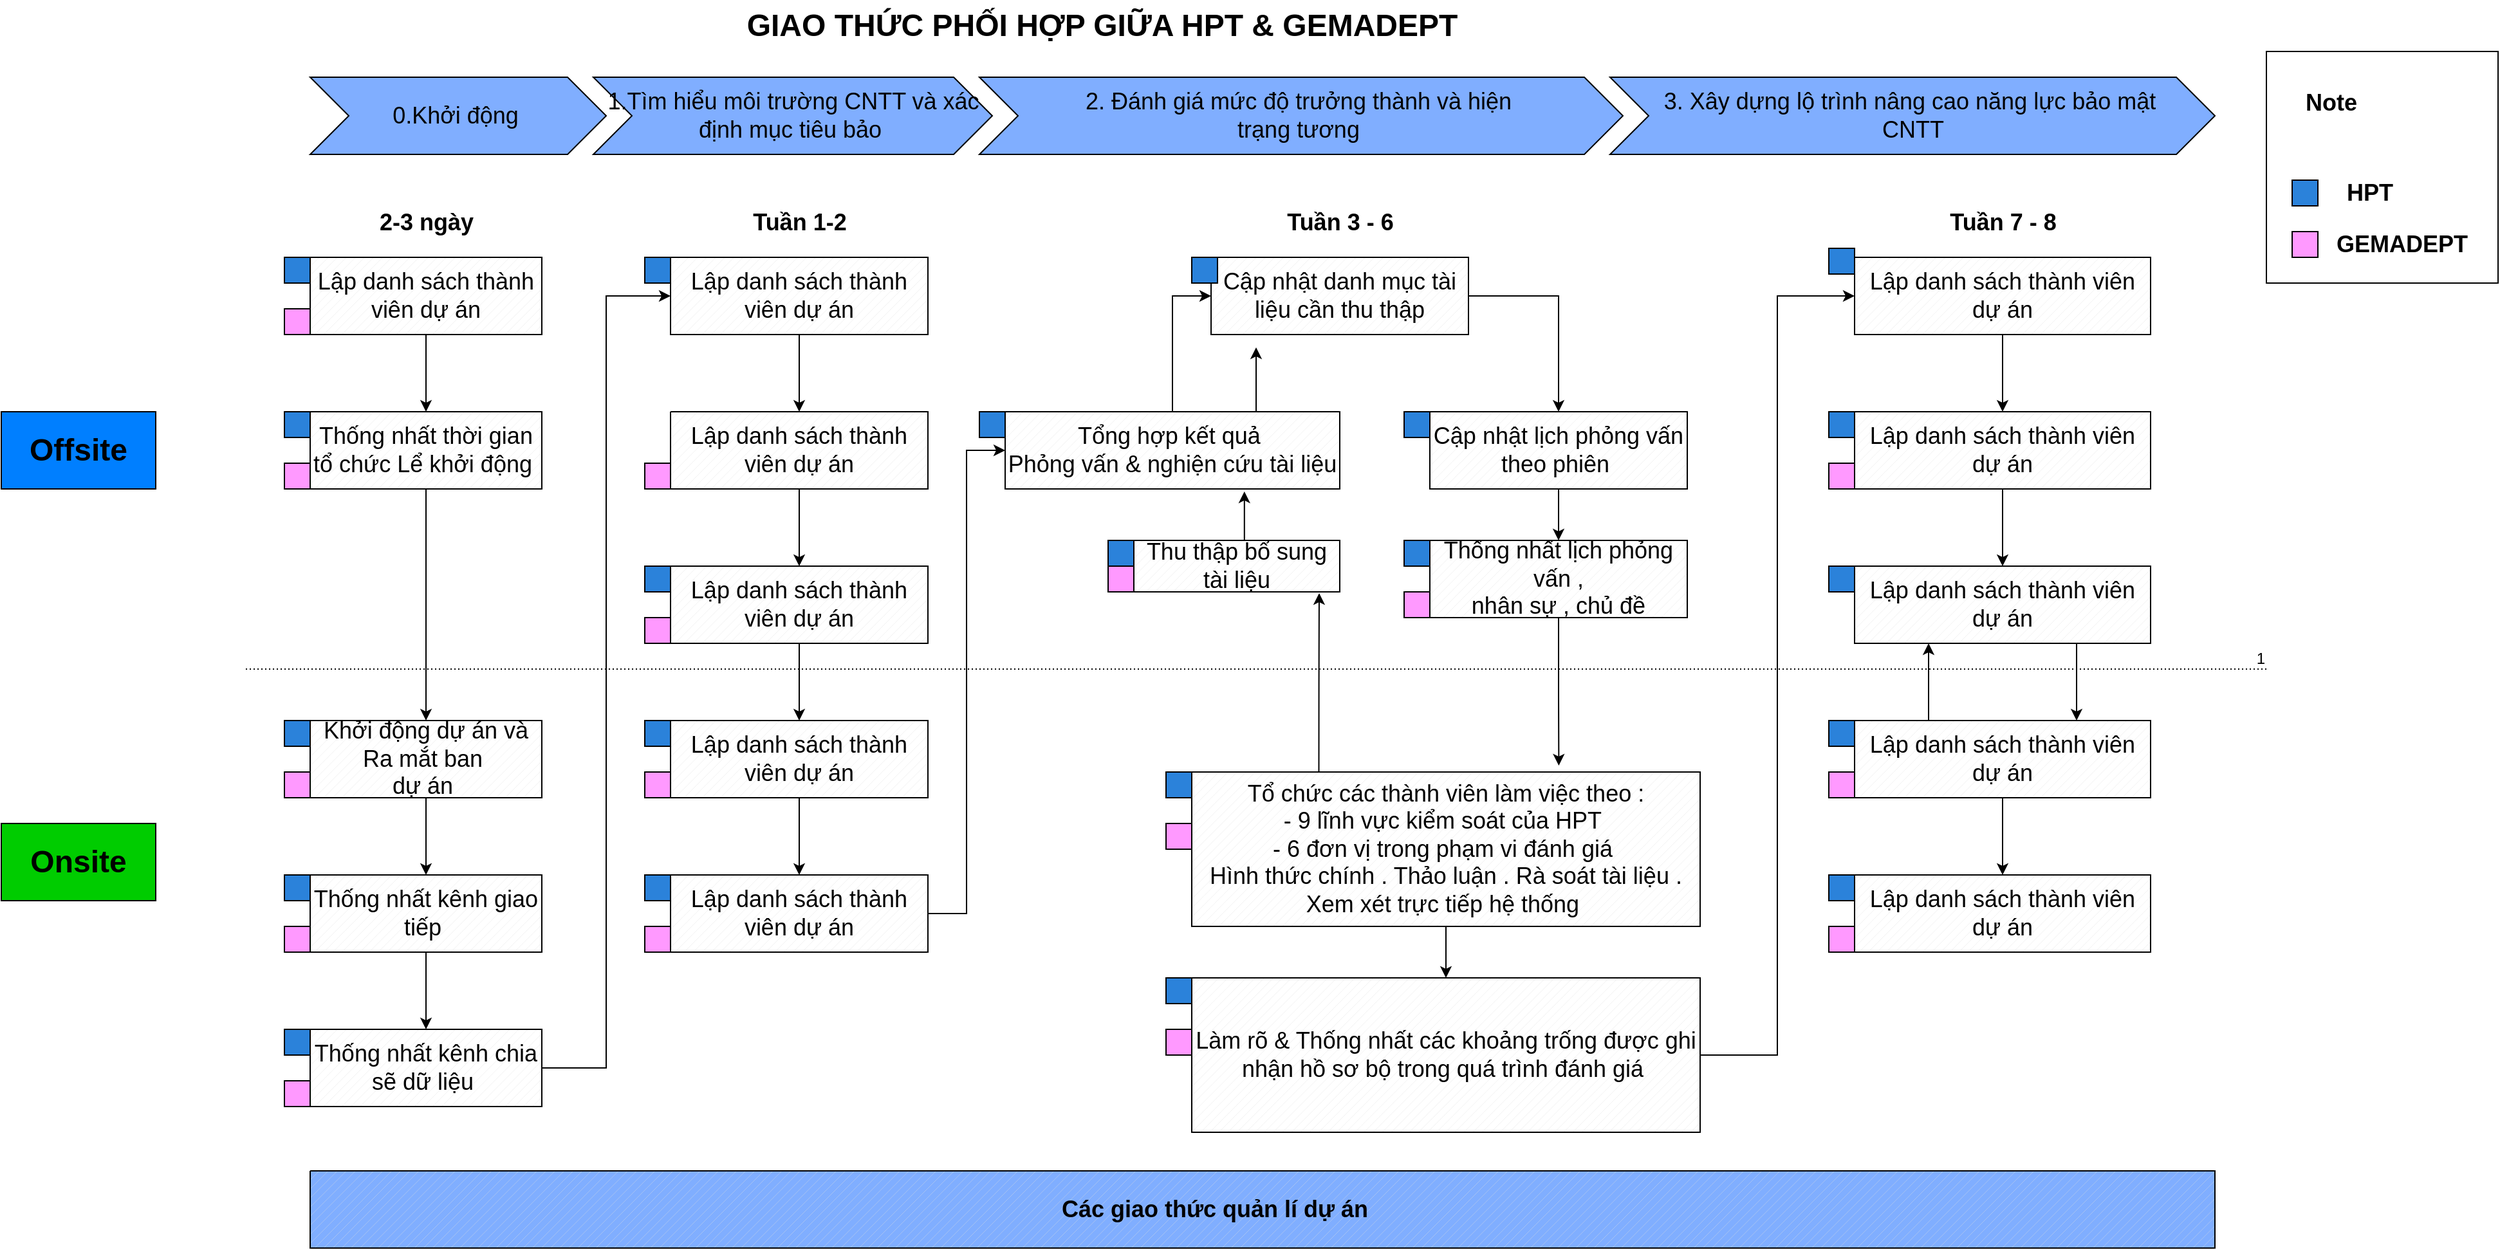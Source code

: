<mxfile version="21.6.7" type="github">
  <diagram name="Page-1" id="vdUa7hhaSZF5O9vTImcR">
    <mxGraphModel dx="2899" dy="1183" grid="1" gridSize="10" guides="1" tooltips="1" connect="1" arrows="1" fold="1" page="1" pageScale="1" pageWidth="850" pageHeight="1100" math="0" shadow="0">
      <root>
        <mxCell id="0" />
        <mxCell id="1" parent="0" />
        <mxCell id="JZbpyXG0NsCIME4lCf-e-1" value="&lt;font style=&quot;font-size: 18px;&quot;&gt;0.Khởi động&amp;nbsp;&lt;/font&gt;" style="html=1;shadow=0;dashed=0;align=center;verticalAlign=middle;shape=mxgraph.arrows2.arrow;dy=0;dx=30;notch=30;fillColor=#80AEFF;" vertex="1" parent="1">
          <mxGeometry x="120" y="60" width="230" height="60" as="geometry" />
        </mxCell>
        <mxCell id="JZbpyXG0NsCIME4lCf-e-2" value="&lt;font style=&quot;font-size: 18px;&quot;&gt;1.Tìm hiểu môi trường CNTT và xác&lt;br&gt;định mục tiêu bảo&amp;nbsp;&lt;/font&gt;" style="html=1;shadow=0;dashed=0;align=center;verticalAlign=middle;shape=mxgraph.arrows2.arrow;dy=0;dx=30;notch=30;fillColor=#80AEFF;" vertex="1" parent="1">
          <mxGeometry x="340" y="60" width="310" height="60" as="geometry" />
        </mxCell>
        <mxCell id="JZbpyXG0NsCIME4lCf-e-3" value="&lt;font style=&quot;font-size: 18px;&quot;&gt;2. Đánh giá mức độ trưởng thành và hiện&amp;nbsp;&lt;br&gt;trạng tương&amp;nbsp;&lt;/font&gt;" style="html=1;shadow=0;dashed=0;align=center;verticalAlign=middle;shape=mxgraph.arrows2.arrow;dy=0;dx=30;notch=30;fillColor=#80AEFF;" vertex="1" parent="1">
          <mxGeometry x="640" y="60" width="500" height="60" as="geometry" />
        </mxCell>
        <mxCell id="JZbpyXG0NsCIME4lCf-e-4" value="&lt;font style=&quot;font-size: 18px;&quot;&gt;3. Xây dựng lộ trình nâng cao năng lực bảo mật&amp;nbsp;&lt;br&gt;CNTT&lt;/font&gt;" style="html=1;shadow=0;dashed=0;align=center;verticalAlign=middle;shape=mxgraph.arrows2.arrow;dy=0;dx=30;notch=30;fillColor=#80AEFF;" vertex="1" parent="1">
          <mxGeometry x="1130" y="60" width="470" height="60" as="geometry" />
        </mxCell>
        <mxCell id="JZbpyXG0NsCIME4lCf-e-11" style="edgeStyle=orthogonalEdgeStyle;rounded=0;orthogonalLoop=1;jettySize=auto;html=1;exitX=0.5;exitY=1;exitDx=0;exitDy=0;exitPerimeter=0;entryX=0.5;entryY=0;entryDx=0;entryDy=0;entryPerimeter=0;" edge="1" parent="1" source="JZbpyXG0NsCIME4lCf-e-6" target="JZbpyXG0NsCIME4lCf-e-7">
          <mxGeometry relative="1" as="geometry" />
        </mxCell>
        <mxCell id="JZbpyXG0NsCIME4lCf-e-6" value="" style="verticalLabelPosition=bottom;verticalAlign=top;html=1;shape=mxgraph.basic.patternFillRect;fillStyle=diag;step=5;fillStrokeWidth=0.2;fillStrokeColor=#dddddd;" vertex="1" parent="1">
          <mxGeometry x="120" y="200" width="180" height="60" as="geometry" />
        </mxCell>
        <mxCell id="JZbpyXG0NsCIME4lCf-e-12" style="edgeStyle=orthogonalEdgeStyle;rounded=0;orthogonalLoop=1;jettySize=auto;html=1;exitX=0.5;exitY=1;exitDx=0;exitDy=0;exitPerimeter=0;entryX=0.5;entryY=0;entryDx=0;entryDy=0;entryPerimeter=0;" edge="1" parent="1" source="JZbpyXG0NsCIME4lCf-e-7" target="JZbpyXG0NsCIME4lCf-e-8">
          <mxGeometry relative="1" as="geometry" />
        </mxCell>
        <mxCell id="JZbpyXG0NsCIME4lCf-e-7" value="" style="verticalLabelPosition=bottom;verticalAlign=top;html=1;shape=mxgraph.basic.patternFillRect;fillStyle=diag;step=5;fillStrokeWidth=0.2;fillStrokeColor=#dddddd;" vertex="1" parent="1">
          <mxGeometry x="120" y="320" width="180" height="60" as="geometry" />
        </mxCell>
        <mxCell id="JZbpyXG0NsCIME4lCf-e-13" style="edgeStyle=orthogonalEdgeStyle;rounded=0;orthogonalLoop=1;jettySize=auto;html=1;exitX=0.5;exitY=1;exitDx=0;exitDy=0;exitPerimeter=0;entryX=0.5;entryY=0;entryDx=0;entryDy=0;entryPerimeter=0;" edge="1" parent="1" source="JZbpyXG0NsCIME4lCf-e-8" target="JZbpyXG0NsCIME4lCf-e-9">
          <mxGeometry relative="1" as="geometry" />
        </mxCell>
        <mxCell id="JZbpyXG0NsCIME4lCf-e-8" value="" style="verticalLabelPosition=bottom;verticalAlign=top;html=1;shape=mxgraph.basic.patternFillRect;fillStyle=diag;step=5;fillStrokeWidth=0.2;fillStrokeColor=#dddddd;" vertex="1" parent="1">
          <mxGeometry x="120" y="560" width="180" height="60" as="geometry" />
        </mxCell>
        <mxCell id="JZbpyXG0NsCIME4lCf-e-14" style="edgeStyle=orthogonalEdgeStyle;rounded=0;orthogonalLoop=1;jettySize=auto;html=1;exitX=0.5;exitY=1;exitDx=0;exitDy=0;exitPerimeter=0;entryX=0.5;entryY=0;entryDx=0;entryDy=0;entryPerimeter=0;" edge="1" parent="1" source="JZbpyXG0NsCIME4lCf-e-9" target="JZbpyXG0NsCIME4lCf-e-10">
          <mxGeometry relative="1" as="geometry" />
        </mxCell>
        <mxCell id="JZbpyXG0NsCIME4lCf-e-9" value="" style="verticalLabelPosition=bottom;verticalAlign=top;html=1;shape=mxgraph.basic.patternFillRect;fillStyle=diag;step=5;fillStrokeWidth=0.2;fillStrokeColor=#dddddd;" vertex="1" parent="1">
          <mxGeometry x="120" y="680" width="180" height="60" as="geometry" />
        </mxCell>
        <mxCell id="JZbpyXG0NsCIME4lCf-e-10" value="" style="verticalLabelPosition=bottom;verticalAlign=top;html=1;shape=mxgraph.basic.patternFillRect;fillStyle=diag;step=5;fillStrokeWidth=0.2;fillStrokeColor=#dddddd;" vertex="1" parent="1">
          <mxGeometry x="120" y="800" width="180" height="60" as="geometry" />
        </mxCell>
        <mxCell id="JZbpyXG0NsCIME4lCf-e-16" value="&lt;font style=&quot;font-size: 18px;&quot;&gt;Lập danh sách thành viên dự án&lt;/font&gt;" style="text;strokeColor=none;align=center;fillColor=none;html=1;verticalAlign=middle;whiteSpace=wrap;rounded=0;" vertex="1" parent="1">
          <mxGeometry x="120" y="200" width="180" height="60" as="geometry" />
        </mxCell>
        <mxCell id="JZbpyXG0NsCIME4lCf-e-17" value="&lt;font style=&quot;font-size: 18px;&quot;&gt;Thống nhất thời gian tổ chức Lể khởi động&amp;nbsp;&lt;/font&gt;" style="text;strokeColor=none;align=center;fillColor=none;html=1;verticalAlign=middle;whiteSpace=wrap;rounded=0;" vertex="1" parent="1">
          <mxGeometry x="120" y="320" width="180" height="60" as="geometry" />
        </mxCell>
        <mxCell id="JZbpyXG0NsCIME4lCf-e-18" value="&lt;font style=&quot;font-size: 18px;&quot;&gt;Khởi động dự án và Ra mắt ban&amp;nbsp;&lt;br&gt;dự án&amp;nbsp;&lt;/font&gt;" style="text;strokeColor=none;align=center;fillColor=none;html=1;verticalAlign=middle;whiteSpace=wrap;rounded=0;" vertex="1" parent="1">
          <mxGeometry x="120" y="560" width="180" height="60" as="geometry" />
        </mxCell>
        <mxCell id="JZbpyXG0NsCIME4lCf-e-38" style="edgeStyle=orthogonalEdgeStyle;rounded=0;orthogonalLoop=1;jettySize=auto;html=1;exitX=1;exitY=0.5;exitDx=0;exitDy=0;entryX=0;entryY=0.5;entryDx=0;entryDy=0;" edge="1" parent="1" source="JZbpyXG0NsCIME4lCf-e-19" target="JZbpyXG0NsCIME4lCf-e-29">
          <mxGeometry relative="1" as="geometry" />
        </mxCell>
        <mxCell id="JZbpyXG0NsCIME4lCf-e-19" value="&lt;font style=&quot;font-size: 18px;&quot;&gt;Thống nhất kênh chia sẽ dữ liệu&amp;nbsp;&lt;/font&gt;" style="text;strokeColor=none;align=center;fillColor=none;html=1;verticalAlign=middle;whiteSpace=wrap;rounded=0;" vertex="1" parent="1">
          <mxGeometry x="120" y="800" width="180" height="60" as="geometry" />
        </mxCell>
        <mxCell id="JZbpyXG0NsCIME4lCf-e-20" value="&lt;font style=&quot;font-size: 18px;&quot;&gt;Thống nhất kênh giao tiếp&amp;nbsp;&lt;/font&gt;" style="text;strokeColor=none;align=center;fillColor=none;html=1;verticalAlign=middle;whiteSpace=wrap;rounded=0;" vertex="1" parent="1">
          <mxGeometry x="120" y="680" width="180" height="60" as="geometry" />
        </mxCell>
        <mxCell id="JZbpyXG0NsCIME4lCf-e-21" value="" style="verticalLabelPosition=bottom;verticalAlign=top;html=1;shape=mxgraph.basic.patternFillRect;fillStyle=diag;step=5;fillStrokeWidth=0.2;fillStrokeColor=#dddddd;" vertex="1" parent="1">
          <mxGeometry x="400" y="200" width="200" height="60" as="geometry" />
        </mxCell>
        <mxCell id="JZbpyXG0NsCIME4lCf-e-23" value="" style="verticalLabelPosition=bottom;verticalAlign=top;html=1;shape=mxgraph.basic.patternFillRect;fillStyle=diag;step=5;fillStrokeWidth=0.2;fillStrokeColor=#dddddd;" vertex="1" parent="1">
          <mxGeometry x="400" y="320" width="200" height="60" as="geometry" />
        </mxCell>
        <mxCell id="JZbpyXG0NsCIME4lCf-e-24" value="" style="verticalLabelPosition=bottom;verticalAlign=top;html=1;shape=mxgraph.basic.patternFillRect;fillStyle=diag;step=5;fillStrokeWidth=0.2;fillStrokeColor=#dddddd;" vertex="1" parent="1">
          <mxGeometry x="400" y="440" width="200" height="60" as="geometry" />
        </mxCell>
        <mxCell id="JZbpyXG0NsCIME4lCf-e-25" value="" style="verticalLabelPosition=bottom;verticalAlign=top;html=1;shape=mxgraph.basic.patternFillRect;fillStyle=diag;step=5;fillStrokeWidth=0.2;fillStrokeColor=#dddddd;" vertex="1" parent="1">
          <mxGeometry x="400" y="560" width="200" height="60" as="geometry" />
        </mxCell>
        <mxCell id="JZbpyXG0NsCIME4lCf-e-26" value="" style="verticalLabelPosition=bottom;verticalAlign=top;html=1;shape=mxgraph.basic.patternFillRect;fillStyle=diag;step=5;fillStrokeWidth=0.2;fillStrokeColor=#dddddd;" vertex="1" parent="1">
          <mxGeometry x="400" y="680" width="200" height="60" as="geometry" />
        </mxCell>
        <mxCell id="JZbpyXG0NsCIME4lCf-e-27" value="&lt;font style=&quot;font-size: 18px;&quot;&gt;&lt;b&gt;2-3 ngày&lt;/b&gt;&lt;/font&gt;" style="text;html=1;align=center;verticalAlign=middle;resizable=0;points=[];autosize=1;strokeColor=none;fillColor=none;" vertex="1" parent="1">
          <mxGeometry x="160" y="153" width="100" height="40" as="geometry" />
        </mxCell>
        <mxCell id="JZbpyXG0NsCIME4lCf-e-28" value="&lt;font style=&quot;font-size: 18px;&quot;&gt;&lt;b&gt;Tuần 1-2&lt;/b&gt;&lt;/font&gt;" style="text;html=1;align=center;verticalAlign=middle;resizable=0;points=[];autosize=1;strokeColor=none;fillColor=none;" vertex="1" parent="1">
          <mxGeometry x="450" y="153" width="100" height="40" as="geometry" />
        </mxCell>
        <mxCell id="JZbpyXG0NsCIME4lCf-e-34" style="edgeStyle=orthogonalEdgeStyle;rounded=0;orthogonalLoop=1;jettySize=auto;html=1;exitX=0.5;exitY=1;exitDx=0;exitDy=0;entryX=0.5;entryY=0;entryDx=0;entryDy=0;" edge="1" parent="1" source="JZbpyXG0NsCIME4lCf-e-29" target="JZbpyXG0NsCIME4lCf-e-31">
          <mxGeometry relative="1" as="geometry" />
        </mxCell>
        <mxCell id="JZbpyXG0NsCIME4lCf-e-29" value="&lt;font style=&quot;font-size: 18px;&quot;&gt;Lập danh sách thành viên dự án&lt;/font&gt;" style="text;strokeColor=none;align=center;fillColor=none;html=1;verticalAlign=middle;whiteSpace=wrap;rounded=0;" vertex="1" parent="1">
          <mxGeometry x="400" y="200" width="200" height="60" as="geometry" />
        </mxCell>
        <mxCell id="JZbpyXG0NsCIME4lCf-e-44" style="edgeStyle=orthogonalEdgeStyle;rounded=0;orthogonalLoop=1;jettySize=auto;html=1;exitX=1;exitY=0.5;exitDx=0;exitDy=0;entryX=0;entryY=0.5;entryDx=0;entryDy=0;entryPerimeter=0;" edge="1" parent="1" source="JZbpyXG0NsCIME4lCf-e-30" target="JZbpyXG0NsCIME4lCf-e-40">
          <mxGeometry relative="1" as="geometry" />
        </mxCell>
        <mxCell id="JZbpyXG0NsCIME4lCf-e-30" value="&lt;font style=&quot;font-size: 18px;&quot;&gt;Lập danh sách thành viên dự án&lt;/font&gt;" style="text;strokeColor=none;align=center;fillColor=none;html=1;verticalAlign=middle;whiteSpace=wrap;rounded=0;" vertex="1" parent="1">
          <mxGeometry x="400" y="680" width="200" height="60" as="geometry" />
        </mxCell>
        <mxCell id="JZbpyXG0NsCIME4lCf-e-35" style="edgeStyle=orthogonalEdgeStyle;rounded=0;orthogonalLoop=1;jettySize=auto;html=1;exitX=0.5;exitY=1;exitDx=0;exitDy=0;entryX=0.5;entryY=0;entryDx=0;entryDy=0;" edge="1" parent="1" source="JZbpyXG0NsCIME4lCf-e-31" target="JZbpyXG0NsCIME4lCf-e-32">
          <mxGeometry relative="1" as="geometry" />
        </mxCell>
        <mxCell id="JZbpyXG0NsCIME4lCf-e-31" value="&lt;font style=&quot;font-size: 18px;&quot;&gt;Lập danh sách thành viên dự án&lt;/font&gt;" style="text;strokeColor=none;align=center;fillColor=none;html=1;verticalAlign=middle;whiteSpace=wrap;rounded=0;" vertex="1" parent="1">
          <mxGeometry x="400" y="320" width="200" height="60" as="geometry" />
        </mxCell>
        <mxCell id="JZbpyXG0NsCIME4lCf-e-37" style="edgeStyle=orthogonalEdgeStyle;rounded=0;orthogonalLoop=1;jettySize=auto;html=1;exitX=0.5;exitY=1;exitDx=0;exitDy=0;entryX=0.5;entryY=0;entryDx=0;entryDy=0;" edge="1" parent="1" source="JZbpyXG0NsCIME4lCf-e-32" target="JZbpyXG0NsCIME4lCf-e-33">
          <mxGeometry relative="1" as="geometry" />
        </mxCell>
        <mxCell id="JZbpyXG0NsCIME4lCf-e-32" value="&lt;font style=&quot;font-size: 18px;&quot;&gt;Lập danh sách thành viên dự án&lt;/font&gt;" style="text;strokeColor=none;align=center;fillColor=none;html=1;verticalAlign=middle;whiteSpace=wrap;rounded=0;" vertex="1" parent="1">
          <mxGeometry x="400" y="440" width="200" height="60" as="geometry" />
        </mxCell>
        <mxCell id="JZbpyXG0NsCIME4lCf-e-36" style="edgeStyle=orthogonalEdgeStyle;rounded=0;orthogonalLoop=1;jettySize=auto;html=1;exitX=0.5;exitY=1;exitDx=0;exitDy=0;entryX=0.5;entryY=0;entryDx=0;entryDy=0;" edge="1" parent="1" source="JZbpyXG0NsCIME4lCf-e-33" target="JZbpyXG0NsCIME4lCf-e-30">
          <mxGeometry relative="1" as="geometry" />
        </mxCell>
        <mxCell id="JZbpyXG0NsCIME4lCf-e-33" value="&lt;font style=&quot;font-size: 18px;&quot;&gt;Lập danh sách thành viên dự án&lt;/font&gt;" style="text;strokeColor=none;align=center;fillColor=none;html=1;verticalAlign=middle;whiteSpace=wrap;rounded=0;" vertex="1" parent="1">
          <mxGeometry x="400" y="560" width="200" height="60" as="geometry" />
        </mxCell>
        <mxCell id="JZbpyXG0NsCIME4lCf-e-49" style="edgeStyle=orthogonalEdgeStyle;rounded=0;orthogonalLoop=1;jettySize=auto;html=1;exitX=1;exitY=0.5;exitDx=0;exitDy=0;exitPerimeter=0;entryX=0.5;entryY=0;entryDx=0;entryDy=0;entryPerimeter=0;" edge="1" parent="1" source="JZbpyXG0NsCIME4lCf-e-39" target="JZbpyXG0NsCIME4lCf-e-41">
          <mxGeometry relative="1" as="geometry" />
        </mxCell>
        <mxCell id="JZbpyXG0NsCIME4lCf-e-39" value="" style="verticalLabelPosition=bottom;verticalAlign=top;html=1;shape=mxgraph.basic.patternFillRect;fillStyle=diag;step=5;fillStrokeWidth=0.2;fillStrokeColor=#dddddd;" vertex="1" parent="1">
          <mxGeometry x="820" y="200" width="200" height="60" as="geometry" />
        </mxCell>
        <mxCell id="JZbpyXG0NsCIME4lCf-e-45" style="edgeStyle=orthogonalEdgeStyle;rounded=0;orthogonalLoop=1;jettySize=auto;html=1;exitX=0.5;exitY=0;exitDx=0;exitDy=0;exitPerimeter=0;entryX=0;entryY=0.5;entryDx=0;entryDy=0;entryPerimeter=0;" edge="1" parent="1" source="JZbpyXG0NsCIME4lCf-e-40" target="JZbpyXG0NsCIME4lCf-e-39">
          <mxGeometry relative="1" as="geometry" />
        </mxCell>
        <mxCell id="JZbpyXG0NsCIME4lCf-e-47" style="edgeStyle=orthogonalEdgeStyle;rounded=0;orthogonalLoop=1;jettySize=auto;html=1;exitX=0.75;exitY=0;exitDx=0;exitDy=0;exitPerimeter=0;entryX=0.175;entryY=1.167;entryDx=0;entryDy=0;entryPerimeter=0;" edge="1" parent="1" source="JZbpyXG0NsCIME4lCf-e-40" target="JZbpyXG0NsCIME4lCf-e-39">
          <mxGeometry relative="1" as="geometry" />
        </mxCell>
        <mxCell id="JZbpyXG0NsCIME4lCf-e-40" value="" style="verticalLabelPosition=bottom;verticalAlign=top;html=1;shape=mxgraph.basic.patternFillRect;fillStyle=diag;step=5;fillStrokeWidth=0.2;fillStrokeColor=#dddddd;" vertex="1" parent="1">
          <mxGeometry x="660" y="320" width="260" height="60" as="geometry" />
        </mxCell>
        <mxCell id="JZbpyXG0NsCIME4lCf-e-50" style="edgeStyle=orthogonalEdgeStyle;rounded=0;orthogonalLoop=1;jettySize=auto;html=1;exitX=0.5;exitY=1;exitDx=0;exitDy=0;exitPerimeter=0;entryX=0.5;entryY=0;entryDx=0;entryDy=0;entryPerimeter=0;" edge="1" parent="1" source="JZbpyXG0NsCIME4lCf-e-41" target="JZbpyXG0NsCIME4lCf-e-42">
          <mxGeometry relative="1" as="geometry" />
        </mxCell>
        <mxCell id="JZbpyXG0NsCIME4lCf-e-41" value="" style="verticalLabelPosition=bottom;verticalAlign=top;html=1;shape=mxgraph.basic.patternFillRect;fillStyle=diag;step=5;fillStrokeWidth=0.2;fillStrokeColor=#dddddd;" vertex="1" parent="1">
          <mxGeometry x="990" y="320" width="200" height="60" as="geometry" />
        </mxCell>
        <mxCell id="JZbpyXG0NsCIME4lCf-e-42" value="" style="verticalLabelPosition=bottom;verticalAlign=top;html=1;shape=mxgraph.basic.patternFillRect;fillStyle=diag;step=5;fillStrokeWidth=0.2;fillStrokeColor=#dddddd;" vertex="1" parent="1">
          <mxGeometry x="990" y="420" width="200" height="60" as="geometry" />
        </mxCell>
        <mxCell id="JZbpyXG0NsCIME4lCf-e-48" style="edgeStyle=orthogonalEdgeStyle;rounded=0;orthogonalLoop=1;jettySize=auto;html=1;exitX=0.5;exitY=0;exitDx=0;exitDy=0;exitPerimeter=0;entryX=0.715;entryY=1.033;entryDx=0;entryDy=0;entryPerimeter=0;" edge="1" parent="1" source="JZbpyXG0NsCIME4lCf-e-43" target="JZbpyXG0NsCIME4lCf-e-40">
          <mxGeometry relative="1" as="geometry" />
        </mxCell>
        <mxCell id="JZbpyXG0NsCIME4lCf-e-43" value="" style="verticalLabelPosition=bottom;verticalAlign=top;html=1;shape=mxgraph.basic.patternFillRect;fillStyle=diag;step=5;fillStrokeWidth=0.2;fillStrokeColor=#dddddd;" vertex="1" parent="1">
          <mxGeometry x="760" y="420" width="160" height="40" as="geometry" />
        </mxCell>
        <mxCell id="JZbpyXG0NsCIME4lCf-e-51" value="" style="verticalLabelPosition=bottom;verticalAlign=top;html=1;shape=mxgraph.basic.patternFillRect;fillStyle=diag;step=5;fillStrokeWidth=0.2;fillStrokeColor=#dddddd;" vertex="1" parent="1">
          <mxGeometry x="805" y="600" width="395" height="120" as="geometry" />
        </mxCell>
        <mxCell id="JZbpyXG0NsCIME4lCf-e-52" value="" style="verticalLabelPosition=bottom;verticalAlign=top;html=1;shape=mxgraph.basic.patternFillRect;fillStyle=diag;step=5;fillStrokeWidth=0.2;fillStrokeColor=#dddddd;" vertex="1" parent="1">
          <mxGeometry x="805" y="760" width="395" height="120" as="geometry" />
        </mxCell>
        <mxCell id="JZbpyXG0NsCIME4lCf-e-60" style="edgeStyle=orthogonalEdgeStyle;rounded=0;orthogonalLoop=1;jettySize=auto;html=1;exitX=0.25;exitY=0;exitDx=0;exitDy=0;entryX=0.9;entryY=1.025;entryDx=0;entryDy=0;entryPerimeter=0;" edge="1" parent="1" source="JZbpyXG0NsCIME4lCf-e-53" target="JZbpyXG0NsCIME4lCf-e-58">
          <mxGeometry relative="1" as="geometry" />
        </mxCell>
        <mxCell id="JZbpyXG0NsCIME4lCf-e-62" style="edgeStyle=orthogonalEdgeStyle;rounded=0;orthogonalLoop=1;jettySize=auto;html=1;exitX=0.5;exitY=1;exitDx=0;exitDy=0;entryX=0.5;entryY=0;entryDx=0;entryDy=0;" edge="1" parent="1" source="JZbpyXG0NsCIME4lCf-e-53" target="JZbpyXG0NsCIME4lCf-e-54">
          <mxGeometry relative="1" as="geometry" />
        </mxCell>
        <mxCell id="JZbpyXG0NsCIME4lCf-e-53" value="&lt;font style=&quot;font-size: 18px;&quot;&gt;Tổ chức các thành viên làm việc theo :&lt;br&gt;- 9 lĩnh vực kiểm soát của HPT&amp;nbsp;&lt;br&gt;- 6 đơn vị trong phạm vi đánh giá&amp;nbsp;&lt;br&gt;Hình thức chính . Thảo luận . Rà soát tài liệu . Xem xét trực tiếp hệ thống&amp;nbsp;&lt;/font&gt;" style="text;strokeColor=none;align=center;fillColor=none;html=1;verticalAlign=middle;whiteSpace=wrap;rounded=0;" vertex="1" parent="1">
          <mxGeometry x="805" y="600" width="395" height="120" as="geometry" />
        </mxCell>
        <mxCell id="JZbpyXG0NsCIME4lCf-e-81" style="edgeStyle=orthogonalEdgeStyle;rounded=0;orthogonalLoop=1;jettySize=auto;html=1;exitX=1;exitY=0.5;exitDx=0;exitDy=0;entryX=0;entryY=0.5;entryDx=0;entryDy=0;" edge="1" parent="1" source="JZbpyXG0NsCIME4lCf-e-54" target="JZbpyXG0NsCIME4lCf-e-68">
          <mxGeometry relative="1" as="geometry" />
        </mxCell>
        <mxCell id="JZbpyXG0NsCIME4lCf-e-54" value="&lt;font style=&quot;font-size: 18px;&quot;&gt;Làm rõ &amp;amp; Thống nhất các khoảng trống được ghi nhận hồ sơ bộ trong quá trình đánh giá&amp;nbsp;&lt;/font&gt;" style="text;strokeColor=none;align=center;fillColor=none;html=1;verticalAlign=middle;whiteSpace=wrap;rounded=0;" vertex="1" parent="1">
          <mxGeometry x="805" y="760" width="395" height="120" as="geometry" />
        </mxCell>
        <mxCell id="JZbpyXG0NsCIME4lCf-e-55" value="&lt;font style=&quot;font-size: 18px;&quot;&gt;Cập nhật danh mục tài liệu cần thu thập&lt;/font&gt;" style="text;strokeColor=none;align=center;fillColor=none;html=1;verticalAlign=middle;whiteSpace=wrap;rounded=0;" vertex="1" parent="1">
          <mxGeometry x="820" y="200" width="200" height="60" as="geometry" />
        </mxCell>
        <mxCell id="JZbpyXG0NsCIME4lCf-e-56" value="&lt;font style=&quot;font-size: 18px;&quot;&gt;Tổng hợp kết quả&amp;nbsp;&lt;br&gt;Phỏng vấn &amp;amp; nghiện cứu tài liệu&lt;/font&gt;" style="text;strokeColor=none;align=center;fillColor=none;html=1;verticalAlign=middle;whiteSpace=wrap;rounded=0;" vertex="1" parent="1">
          <mxGeometry x="660" y="320" width="260" height="60" as="geometry" />
        </mxCell>
        <mxCell id="JZbpyXG0NsCIME4lCf-e-57" value="&lt;font style=&quot;font-size: 18px;&quot;&gt;Cập nhật lịch phỏng vấn theo phiên&amp;nbsp;&lt;/font&gt;" style="text;strokeColor=none;align=center;fillColor=none;html=1;verticalAlign=middle;whiteSpace=wrap;rounded=0;" vertex="1" parent="1">
          <mxGeometry x="990" y="320" width="200" height="60" as="geometry" />
        </mxCell>
        <mxCell id="JZbpyXG0NsCIME4lCf-e-58" value="&lt;font style=&quot;font-size: 18px;&quot;&gt;Thu thập bổ sung tài liệu&lt;/font&gt;" style="text;strokeColor=none;align=center;fillColor=none;html=1;verticalAlign=middle;whiteSpace=wrap;rounded=0;" vertex="1" parent="1">
          <mxGeometry x="760" y="420" width="160" height="40" as="geometry" />
        </mxCell>
        <mxCell id="JZbpyXG0NsCIME4lCf-e-61" style="edgeStyle=orthogonalEdgeStyle;rounded=0;orthogonalLoop=1;jettySize=auto;html=1;exitX=0.5;exitY=1;exitDx=0;exitDy=0;entryX=0.722;entryY=-0.042;entryDx=0;entryDy=0;entryPerimeter=0;" edge="1" parent="1" source="JZbpyXG0NsCIME4lCf-e-59" target="JZbpyXG0NsCIME4lCf-e-53">
          <mxGeometry relative="1" as="geometry" />
        </mxCell>
        <mxCell id="JZbpyXG0NsCIME4lCf-e-59" value="&lt;font style=&quot;font-size: 18px;&quot;&gt;Thống nhất lịch phỏng vấn ,&lt;br&gt;&amp;nbsp;nhân sự , chủ đề&amp;nbsp;&lt;/font&gt;" style="text;strokeColor=none;align=center;fillColor=none;html=1;verticalAlign=middle;whiteSpace=wrap;rounded=0;" vertex="1" parent="1">
          <mxGeometry x="990" y="420" width="200" height="60" as="geometry" />
        </mxCell>
        <mxCell id="JZbpyXG0NsCIME4lCf-e-63" value="" style="verticalLabelPosition=bottom;verticalAlign=top;html=1;shape=mxgraph.basic.patternFillRect;fillStyle=diag;step=5;fillStrokeWidth=0.2;fillStrokeColor=#dddddd;" vertex="1" parent="1">
          <mxGeometry x="1320" y="200" width="230" height="60" as="geometry" />
        </mxCell>
        <mxCell id="JZbpyXG0NsCIME4lCf-e-64" value="" style="verticalLabelPosition=bottom;verticalAlign=top;html=1;shape=mxgraph.basic.patternFillRect;fillStyle=diag;step=5;fillStrokeWidth=0.2;fillStrokeColor=#dddddd;" vertex="1" parent="1">
          <mxGeometry x="1320" y="320" width="230" height="60" as="geometry" />
        </mxCell>
        <mxCell id="JZbpyXG0NsCIME4lCf-e-65" value="" style="verticalLabelPosition=bottom;verticalAlign=top;html=1;shape=mxgraph.basic.patternFillRect;fillStyle=diag;step=5;fillStrokeWidth=0.2;fillStrokeColor=#dddddd;" vertex="1" parent="1">
          <mxGeometry x="1320" y="440" width="230" height="60" as="geometry" />
        </mxCell>
        <mxCell id="JZbpyXG0NsCIME4lCf-e-66" value="" style="verticalLabelPosition=bottom;verticalAlign=top;html=1;shape=mxgraph.basic.patternFillRect;fillStyle=diag;step=5;fillStrokeWidth=0.2;fillStrokeColor=#dddddd;" vertex="1" parent="1">
          <mxGeometry x="1320" y="560" width="230" height="60" as="geometry" />
        </mxCell>
        <mxCell id="JZbpyXG0NsCIME4lCf-e-67" value="" style="verticalLabelPosition=bottom;verticalAlign=top;html=1;shape=mxgraph.basic.patternFillRect;fillStyle=diag;step=5;fillStrokeWidth=0.2;fillStrokeColor=#dddddd;" vertex="1" parent="1">
          <mxGeometry x="1320" y="680" width="230" height="60" as="geometry" />
        </mxCell>
        <mxCell id="JZbpyXG0NsCIME4lCf-e-75" style="edgeStyle=orthogonalEdgeStyle;rounded=0;orthogonalLoop=1;jettySize=auto;html=1;exitX=0.5;exitY=1;exitDx=0;exitDy=0;entryX=0.5;entryY=0;entryDx=0;entryDy=0;" edge="1" parent="1" source="JZbpyXG0NsCIME4lCf-e-68" target="JZbpyXG0NsCIME4lCf-e-72">
          <mxGeometry relative="1" as="geometry" />
        </mxCell>
        <mxCell id="JZbpyXG0NsCIME4lCf-e-68" value="&lt;font style=&quot;font-size: 18px;&quot;&gt;Lập danh sách thành viên dự án&lt;/font&gt;" style="text;strokeColor=none;align=center;fillColor=none;html=1;verticalAlign=middle;whiteSpace=wrap;rounded=0;" vertex="1" parent="1">
          <mxGeometry x="1320" y="200" width="230" height="60" as="geometry" />
        </mxCell>
        <mxCell id="JZbpyXG0NsCIME4lCf-e-78" style="edgeStyle=orthogonalEdgeStyle;rounded=0;orthogonalLoop=1;jettySize=auto;html=1;exitX=0.75;exitY=1;exitDx=0;exitDy=0;entryX=0.75;entryY=0;entryDx=0;entryDy=0;" edge="1" parent="1" source="JZbpyXG0NsCIME4lCf-e-69" target="JZbpyXG0NsCIME4lCf-e-70">
          <mxGeometry relative="1" as="geometry" />
        </mxCell>
        <mxCell id="JZbpyXG0NsCIME4lCf-e-69" value="&lt;font style=&quot;font-size: 18px;&quot;&gt;Lập danh sách thành viên dự án&lt;/font&gt;" style="text;strokeColor=none;align=center;fillColor=none;html=1;verticalAlign=middle;whiteSpace=wrap;rounded=0;" vertex="1" parent="1">
          <mxGeometry x="1320" y="440" width="230" height="60" as="geometry" />
        </mxCell>
        <mxCell id="JZbpyXG0NsCIME4lCf-e-79" style="edgeStyle=orthogonalEdgeStyle;rounded=0;orthogonalLoop=1;jettySize=auto;html=1;exitX=0.25;exitY=0;exitDx=0;exitDy=0;entryX=0.25;entryY=1;entryDx=0;entryDy=0;" edge="1" parent="1" source="JZbpyXG0NsCIME4lCf-e-70" target="JZbpyXG0NsCIME4lCf-e-69">
          <mxGeometry relative="1" as="geometry" />
        </mxCell>
        <mxCell id="JZbpyXG0NsCIME4lCf-e-80" style="edgeStyle=orthogonalEdgeStyle;rounded=0;orthogonalLoop=1;jettySize=auto;html=1;exitX=0.5;exitY=1;exitDx=0;exitDy=0;entryX=0.5;entryY=0;entryDx=0;entryDy=0;" edge="1" parent="1" source="JZbpyXG0NsCIME4lCf-e-70" target="JZbpyXG0NsCIME4lCf-e-71">
          <mxGeometry relative="1" as="geometry" />
        </mxCell>
        <mxCell id="JZbpyXG0NsCIME4lCf-e-70" value="&lt;font style=&quot;font-size: 18px;&quot;&gt;Lập danh sách thành viên dự án&lt;/font&gt;" style="text;strokeColor=none;align=center;fillColor=none;html=1;verticalAlign=middle;whiteSpace=wrap;rounded=0;" vertex="1" parent="1">
          <mxGeometry x="1320" y="560" width="230" height="60" as="geometry" />
        </mxCell>
        <mxCell id="JZbpyXG0NsCIME4lCf-e-71" value="&lt;font style=&quot;font-size: 18px;&quot;&gt;Lập danh sách thành viên dự án&lt;/font&gt;" style="text;strokeColor=none;align=center;fillColor=none;html=1;verticalAlign=middle;whiteSpace=wrap;rounded=0;" vertex="1" parent="1">
          <mxGeometry x="1320" y="680" width="230" height="60" as="geometry" />
        </mxCell>
        <mxCell id="JZbpyXG0NsCIME4lCf-e-76" style="edgeStyle=orthogonalEdgeStyle;rounded=0;orthogonalLoop=1;jettySize=auto;html=1;exitX=0.5;exitY=1;exitDx=0;exitDy=0;entryX=0.5;entryY=0;entryDx=0;entryDy=0;" edge="1" parent="1" source="JZbpyXG0NsCIME4lCf-e-72" target="JZbpyXG0NsCIME4lCf-e-69">
          <mxGeometry relative="1" as="geometry" />
        </mxCell>
        <mxCell id="JZbpyXG0NsCIME4lCf-e-72" value="&lt;font style=&quot;font-size: 18px;&quot;&gt;Lập danh sách thành viên dự án&lt;/font&gt;" style="text;strokeColor=none;align=center;fillColor=none;html=1;verticalAlign=middle;whiteSpace=wrap;rounded=0;" vertex="1" parent="1">
          <mxGeometry x="1320" y="320" width="230" height="60" as="geometry" />
        </mxCell>
        <mxCell id="JZbpyXG0NsCIME4lCf-e-73" value="&lt;font style=&quot;font-size: 18px;&quot;&gt;&lt;b&gt;Tuần 3 - 6&lt;/b&gt;&lt;/font&gt;" style="text;html=1;align=center;verticalAlign=middle;resizable=0;points=[];autosize=1;strokeColor=none;fillColor=none;" vertex="1" parent="1">
          <mxGeometry x="865" y="153" width="110" height="40" as="geometry" />
        </mxCell>
        <mxCell id="JZbpyXG0NsCIME4lCf-e-74" value="&lt;font style=&quot;font-size: 18px;&quot;&gt;&lt;b&gt;Tuần 7 - 8&lt;/b&gt;&lt;/font&gt;" style="text;html=1;align=center;verticalAlign=middle;resizable=0;points=[];autosize=1;strokeColor=none;fillColor=none;" vertex="1" parent="1">
          <mxGeometry x="1380" y="153" width="110" height="40" as="geometry" />
        </mxCell>
        <mxCell id="JZbpyXG0NsCIME4lCf-e-82" value="" style="verticalLabelPosition=bottom;verticalAlign=top;html=1;shape=mxgraph.basic.patternFillRect;fillStyle=diag;step=5;fillStrokeWidth=0.2;fillStrokeColor=#dddddd;fillColor=#80AEFF;" vertex="1" parent="1">
          <mxGeometry x="120" y="910" width="1480" height="60" as="geometry" />
        </mxCell>
        <mxCell id="JZbpyXG0NsCIME4lCf-e-83" value="&lt;font style=&quot;font-size: 18px;&quot;&gt;&lt;b&gt;Các giao thức quản lí dự án&amp;nbsp;&lt;/b&gt;&lt;/font&gt;" style="text;html=1;align=center;verticalAlign=middle;resizable=0;points=[];autosize=1;strokeColor=none;fillColor=none;" vertex="1" parent="1">
          <mxGeometry x="690" y="920" width="270" height="40" as="geometry" />
        </mxCell>
        <mxCell id="JZbpyXG0NsCIME4lCf-e-84" value="" style="endArrow=none;html=1;rounded=0;dashed=1;dashPattern=1 2;" edge="1" parent="1">
          <mxGeometry relative="1" as="geometry">
            <mxPoint x="70" y="520" as="sourcePoint" />
            <mxPoint x="1640" y="520" as="targetPoint" />
          </mxGeometry>
        </mxCell>
        <mxCell id="JZbpyXG0NsCIME4lCf-e-85" value="1" style="resizable=0;html=1;whiteSpace=wrap;align=right;verticalAlign=bottom;" connectable="0" vertex="1" parent="JZbpyXG0NsCIME4lCf-e-84">
          <mxGeometry x="1" relative="1" as="geometry" />
        </mxCell>
        <mxCell id="JZbpyXG0NsCIME4lCf-e-86" value="&lt;font style=&quot;font-size: 24px;&quot;&gt;&lt;b&gt;Offsite&lt;/b&gt;&lt;/font&gt;" style="rounded=0;whiteSpace=wrap;html=1;direction=east;fillColor=#007FFF;" vertex="1" parent="1">
          <mxGeometry x="-120" y="320" width="120" height="60" as="geometry" />
        </mxCell>
        <mxCell id="JZbpyXG0NsCIME4lCf-e-87" value="&lt;span style=&quot;font-size: 24px;&quot;&gt;&lt;b&gt;Onsite&lt;/b&gt;&lt;/span&gt;" style="rounded=0;whiteSpace=wrap;html=1;direction=east;fillColor=#00CC00;" vertex="1" parent="1">
          <mxGeometry x="-120" y="640" width="120" height="60" as="geometry" />
        </mxCell>
        <mxCell id="JZbpyXG0NsCIME4lCf-e-88" value="&lt;font style=&quot;font-size: 24px;&quot;&gt;&lt;b&gt;GIAO THỨC PHỐI HỢP GIỮA HPT &amp;amp; GEMADEPT&lt;/b&gt;&lt;/font&gt;" style="text;html=1;align=center;verticalAlign=middle;resizable=0;points=[];autosize=1;strokeColor=none;fillColor=none;" vertex="1" parent="1">
          <mxGeometry x="445" width="580" height="40" as="geometry" />
        </mxCell>
        <mxCell id="JZbpyXG0NsCIME4lCf-e-90" value="" style="whiteSpace=wrap;html=1;aspect=fixed;fillColor=#2B82DA;" vertex="1" parent="1">
          <mxGeometry x="100" y="200" width="20" height="20" as="geometry" />
        </mxCell>
        <mxCell id="JZbpyXG0NsCIME4lCf-e-91" value="" style="whiteSpace=wrap;html=1;aspect=fixed;fillColor=#FF99FF;" vertex="1" parent="1">
          <mxGeometry x="100" y="240" width="20" height="20" as="geometry" />
        </mxCell>
        <mxCell id="JZbpyXG0NsCIME4lCf-e-92" value="" style="whiteSpace=wrap;html=1;aspect=fixed;" vertex="1" parent="1">
          <mxGeometry x="100" y="360" width="20" height="20" as="geometry" />
        </mxCell>
        <mxCell id="JZbpyXG0NsCIME4lCf-e-93" value="" style="whiteSpace=wrap;html=1;aspect=fixed;" vertex="1" parent="1">
          <mxGeometry x="100" y="320" width="20" height="20" as="geometry" />
        </mxCell>
        <mxCell id="JZbpyXG0NsCIME4lCf-e-94" value="" style="whiteSpace=wrap;html=1;aspect=fixed;" vertex="1" parent="1">
          <mxGeometry x="100" y="680" width="20" height="20" as="geometry" />
        </mxCell>
        <mxCell id="JZbpyXG0NsCIME4lCf-e-95" value="" style="whiteSpace=wrap;html=1;aspect=fixed;" vertex="1" parent="1">
          <mxGeometry x="100" y="600" width="20" height="20" as="geometry" />
        </mxCell>
        <mxCell id="JZbpyXG0NsCIME4lCf-e-97" value="" style="whiteSpace=wrap;html=1;aspect=fixed;" vertex="1" parent="1">
          <mxGeometry x="100" y="720" width="20" height="20" as="geometry" />
        </mxCell>
        <mxCell id="JZbpyXG0NsCIME4lCf-e-98" value="" style="whiteSpace=wrap;html=1;aspect=fixed;fillColor=#2B82DA;" vertex="1" parent="1">
          <mxGeometry x="380" y="200" width="20" height="20" as="geometry" />
        </mxCell>
        <mxCell id="JZbpyXG0NsCIME4lCf-e-100" value="" style="whiteSpace=wrap;html=1;aspect=fixed;fillColor=#2B82DA;" vertex="1" parent="1">
          <mxGeometry x="380" y="440" width="20" height="20" as="geometry" />
        </mxCell>
        <mxCell id="JZbpyXG0NsCIME4lCf-e-101" value="" style="whiteSpace=wrap;html=1;aspect=fixed;fillColor=#2B82DA;" vertex="1" parent="1">
          <mxGeometry x="640" y="320" width="20" height="20" as="geometry" />
        </mxCell>
        <mxCell id="JZbpyXG0NsCIME4lCf-e-102" value="" style="whiteSpace=wrap;html=1;aspect=fixed;fillColor=#2B82DA;" vertex="1" parent="1">
          <mxGeometry x="100" y="560" width="20" height="20" as="geometry" />
        </mxCell>
        <mxCell id="JZbpyXG0NsCIME4lCf-e-103" value="" style="whiteSpace=wrap;html=1;aspect=fixed;fillColor=#2B82DA;" vertex="1" parent="1">
          <mxGeometry x="380" y="560" width="20" height="20" as="geometry" />
        </mxCell>
        <mxCell id="JZbpyXG0NsCIME4lCf-e-107" value="" style="whiteSpace=wrap;html=1;aspect=fixed;fillColor=#2B82DA;" vertex="1" parent="1">
          <mxGeometry x="380" y="680" width="20" height="20" as="geometry" />
        </mxCell>
        <mxCell id="JZbpyXG0NsCIME4lCf-e-108" value="" style="whiteSpace=wrap;html=1;aspect=fixed;fillColor=#2B82DA;" vertex="1" parent="1">
          <mxGeometry x="100" y="680" width="20" height="20" as="geometry" />
        </mxCell>
        <mxCell id="JZbpyXG0NsCIME4lCf-e-109" value="" style="whiteSpace=wrap;html=1;aspect=fixed;fillColor=#2B82DA;" vertex="1" parent="1">
          <mxGeometry x="100" y="800" width="20" height="20" as="geometry" />
        </mxCell>
        <mxCell id="JZbpyXG0NsCIME4lCf-e-110" value="" style="whiteSpace=wrap;html=1;aspect=fixed;fillColor=#2B82DA;" vertex="1" parent="1">
          <mxGeometry x="100" y="320" width="20" height="20" as="geometry" />
        </mxCell>
        <mxCell id="JZbpyXG0NsCIME4lCf-e-111" value="" style="whiteSpace=wrap;html=1;aspect=fixed;fillColor=#FF99FF;" vertex="1" parent="1">
          <mxGeometry x="100" y="360" width="20" height="20" as="geometry" />
        </mxCell>
        <mxCell id="JZbpyXG0NsCIME4lCf-e-112" value="" style="whiteSpace=wrap;html=1;aspect=fixed;fillColor=#FF99FF;" vertex="1" parent="1">
          <mxGeometry x="100" y="840" width="20" height="20" as="geometry" />
        </mxCell>
        <mxCell id="JZbpyXG0NsCIME4lCf-e-113" value="" style="whiteSpace=wrap;html=1;aspect=fixed;fillColor=#FF99FF;" vertex="1" parent="1">
          <mxGeometry x="100" y="720" width="20" height="20" as="geometry" />
        </mxCell>
        <mxCell id="JZbpyXG0NsCIME4lCf-e-114" value="" style="whiteSpace=wrap;html=1;aspect=fixed;fillColor=#FF99FF;" vertex="1" parent="1">
          <mxGeometry x="100" y="600" width="20" height="20" as="geometry" />
        </mxCell>
        <mxCell id="JZbpyXG0NsCIME4lCf-e-115" value="" style="whiteSpace=wrap;html=1;aspect=fixed;fillColor=#FF99FF;" vertex="1" parent="1">
          <mxGeometry x="380" y="720" width="20" height="20" as="geometry" />
        </mxCell>
        <mxCell id="JZbpyXG0NsCIME4lCf-e-116" value="" style="whiteSpace=wrap;html=1;aspect=fixed;fillColor=#FF99FF;" vertex="1" parent="1">
          <mxGeometry x="380" y="600" width="20" height="20" as="geometry" />
        </mxCell>
        <mxCell id="JZbpyXG0NsCIME4lCf-e-117" value="" style="whiteSpace=wrap;html=1;aspect=fixed;fillColor=#FF99FF;" vertex="1" parent="1">
          <mxGeometry x="380" y="480" width="20" height="20" as="geometry" />
        </mxCell>
        <mxCell id="JZbpyXG0NsCIME4lCf-e-118" value="" style="whiteSpace=wrap;html=1;aspect=fixed;fillColor=#FF99FF;" vertex="1" parent="1">
          <mxGeometry x="380" y="360" width="20" height="20" as="geometry" />
        </mxCell>
        <mxCell id="JZbpyXG0NsCIME4lCf-e-119" value="" style="whiteSpace=wrap;html=1;aspect=fixed;fillColor=#2B82DA;" vertex="1" parent="1">
          <mxGeometry x="805" y="200" width="20" height="20" as="geometry" />
        </mxCell>
        <mxCell id="JZbpyXG0NsCIME4lCf-e-120" value="" style="whiteSpace=wrap;html=1;aspect=fixed;fillColor=#2B82DA;" vertex="1" parent="1">
          <mxGeometry x="740" y="420" width="20" height="20" as="geometry" />
        </mxCell>
        <mxCell id="JZbpyXG0NsCIME4lCf-e-121" value="" style="whiteSpace=wrap;html=1;aspect=fixed;fillColor=#2B82DA;" vertex="1" parent="1">
          <mxGeometry x="785" y="760" width="20" height="20" as="geometry" />
        </mxCell>
        <mxCell id="JZbpyXG0NsCIME4lCf-e-122" value="" style="whiteSpace=wrap;html=1;aspect=fixed;fillColor=#2B82DA;" vertex="1" parent="1">
          <mxGeometry x="785" y="600" width="20" height="20" as="geometry" />
        </mxCell>
        <mxCell id="JZbpyXG0NsCIME4lCf-e-123" value="" style="whiteSpace=wrap;html=1;aspect=fixed;fillColor=#2B82DA;" vertex="1" parent="1">
          <mxGeometry x="1300" y="440" width="20" height="20" as="geometry" />
        </mxCell>
        <mxCell id="JZbpyXG0NsCIME4lCf-e-124" value="" style="whiteSpace=wrap;html=1;aspect=fixed;fillColor=#2B82DA;" vertex="1" parent="1">
          <mxGeometry x="1300" y="320" width="20" height="20" as="geometry" />
        </mxCell>
        <mxCell id="JZbpyXG0NsCIME4lCf-e-125" value="" style="whiteSpace=wrap;html=1;aspect=fixed;fillColor=#2B82DA;" vertex="1" parent="1">
          <mxGeometry x="1300" y="193" width="20" height="20" as="geometry" />
        </mxCell>
        <mxCell id="JZbpyXG0NsCIME4lCf-e-126" value="" style="whiteSpace=wrap;html=1;aspect=fixed;fillColor=#2B82DA;" vertex="1" parent="1">
          <mxGeometry x="970" y="420" width="20" height="20" as="geometry" />
        </mxCell>
        <mxCell id="JZbpyXG0NsCIME4lCf-e-127" value="" style="whiteSpace=wrap;html=1;aspect=fixed;fillColor=#2B82DA;" vertex="1" parent="1">
          <mxGeometry x="970" y="320" width="20" height="20" as="geometry" />
        </mxCell>
        <mxCell id="JZbpyXG0NsCIME4lCf-e-128" value="" style="whiteSpace=wrap;html=1;aspect=fixed;fillColor=#FF99FF;" vertex="1" parent="1">
          <mxGeometry x="785" y="800" width="20" height="20" as="geometry" />
        </mxCell>
        <mxCell id="JZbpyXG0NsCIME4lCf-e-129" value="" style="whiteSpace=wrap;html=1;aspect=fixed;fillColor=#FF99FF;" vertex="1" parent="1">
          <mxGeometry x="785" y="640" width="20" height="20" as="geometry" />
        </mxCell>
        <mxCell id="JZbpyXG0NsCIME4lCf-e-130" value="" style="whiteSpace=wrap;html=1;aspect=fixed;fillColor=#FF99FF;" vertex="1" parent="1">
          <mxGeometry x="970" y="460" width="20" height="20" as="geometry" />
        </mxCell>
        <mxCell id="JZbpyXG0NsCIME4lCf-e-131" value="" style="whiteSpace=wrap;html=1;aspect=fixed;fillColor=#FF99FF;" vertex="1" parent="1">
          <mxGeometry x="740" y="440" width="20" height="20" as="geometry" />
        </mxCell>
        <mxCell id="JZbpyXG0NsCIME4lCf-e-133" value="" style="whiteSpace=wrap;html=1;aspect=fixed;fillColor=#FF99FF;" vertex="1" parent="1">
          <mxGeometry x="1300" y="360" width="20" height="20" as="geometry" />
        </mxCell>
        <mxCell id="JZbpyXG0NsCIME4lCf-e-134" value="" style="whiteSpace=wrap;html=1;aspect=fixed;fillColor=#FF99FF;" vertex="1" parent="1">
          <mxGeometry x="1300" y="720" width="20" height="20" as="geometry" />
        </mxCell>
        <mxCell id="JZbpyXG0NsCIME4lCf-e-135" value="" style="whiteSpace=wrap;html=1;aspect=fixed;fillColor=#FF99FF;" vertex="1" parent="1">
          <mxGeometry x="1300" y="600" width="20" height="20" as="geometry" />
        </mxCell>
        <mxCell id="JZbpyXG0NsCIME4lCf-e-136" value="" style="whiteSpace=wrap;html=1;aspect=fixed;fillColor=#2B82DA;" vertex="1" parent="1">
          <mxGeometry x="1300" y="680" width="20" height="20" as="geometry" />
        </mxCell>
        <mxCell id="JZbpyXG0NsCIME4lCf-e-137" value="" style="whiteSpace=wrap;html=1;aspect=fixed;fillColor=#2B82DA;" vertex="1" parent="1">
          <mxGeometry x="1300" y="560" width="20" height="20" as="geometry" />
        </mxCell>
        <mxCell id="JZbpyXG0NsCIME4lCf-e-138" value="&lt;font style=&quot;font-size: 18px;&quot;&gt;&amp;nbsp;&lt;/font&gt;" style="whiteSpace=wrap;html=1;aspect=fixed;" vertex="1" parent="1">
          <mxGeometry x="1640" y="40" width="180" height="180" as="geometry" />
        </mxCell>
        <mxCell id="JZbpyXG0NsCIME4lCf-e-139" value="" style="whiteSpace=wrap;html=1;aspect=fixed;fillColor=#2B82DA;" vertex="1" parent="1">
          <mxGeometry x="1660" y="140" width="20" height="20" as="geometry" />
        </mxCell>
        <mxCell id="JZbpyXG0NsCIME4lCf-e-141" value="" style="whiteSpace=wrap;html=1;aspect=fixed;fillColor=#FF99FF;" vertex="1" parent="1">
          <mxGeometry x="1660" y="180" width="20" height="20" as="geometry" />
        </mxCell>
        <mxCell id="JZbpyXG0NsCIME4lCf-e-142" value="&lt;font style=&quot;font-size: 18px;&quot;&gt;&lt;b&gt;HPT&lt;/b&gt;&lt;/font&gt;" style="text;html=1;align=center;verticalAlign=middle;resizable=0;points=[];autosize=1;strokeColor=none;fillColor=none;" vertex="1" parent="1">
          <mxGeometry x="1690" y="130" width="60" height="40" as="geometry" />
        </mxCell>
        <mxCell id="JZbpyXG0NsCIME4lCf-e-143" value="&lt;font style=&quot;font-size: 18px;&quot;&gt;&lt;b&gt;GEMADEPT&lt;/b&gt;&lt;/font&gt;" style="text;html=1;align=center;verticalAlign=middle;resizable=0;points=[];autosize=1;strokeColor=none;fillColor=none;" vertex="1" parent="1">
          <mxGeometry x="1680" y="170" width="130" height="40" as="geometry" />
        </mxCell>
        <mxCell id="JZbpyXG0NsCIME4lCf-e-144" value="&lt;b&gt;&lt;font style=&quot;font-size: 18px;&quot;&gt;Note&lt;/font&gt;&lt;/b&gt;" style="text;html=1;align=center;verticalAlign=middle;resizable=0;points=[];autosize=1;strokeColor=none;fillColor=none;" vertex="1" parent="1">
          <mxGeometry x="1660" y="60" width="60" height="40" as="geometry" />
        </mxCell>
      </root>
    </mxGraphModel>
  </diagram>
</mxfile>
